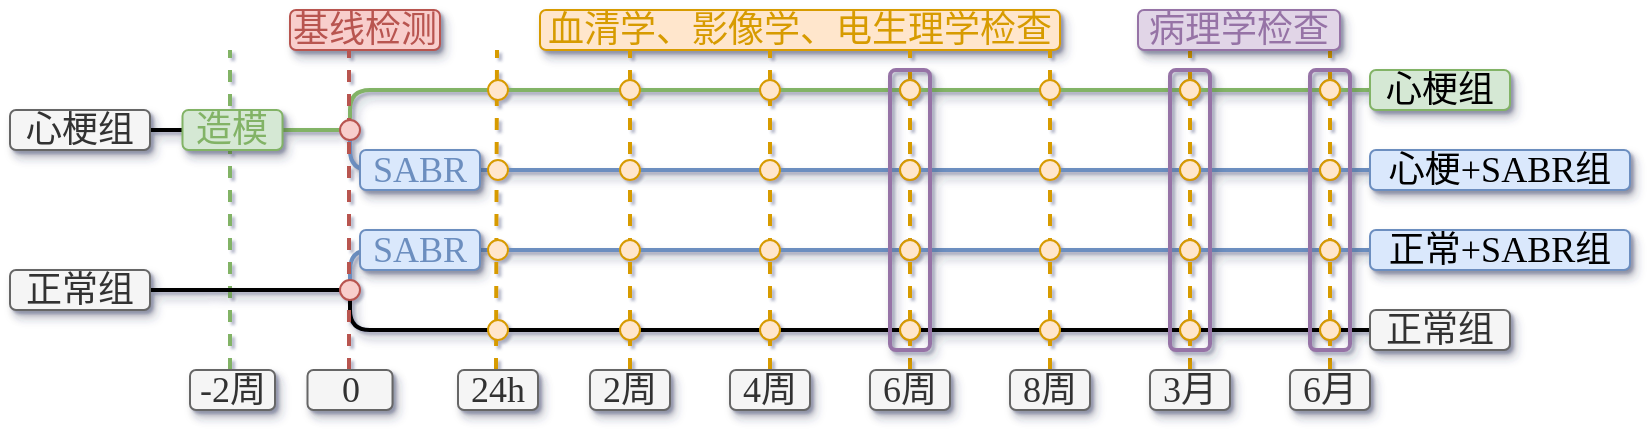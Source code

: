 <mxfile version="21.1.5" type="github">
  <diagram name="第 1 页" id="C_3h3VAVvYODB8KFkyO_">
    <mxGraphModel dx="1434" dy="738" grid="1" gridSize="10" guides="1" tooltips="1" connect="1" arrows="1" fold="1" page="1" pageScale="1" pageWidth="827" pageHeight="1169" math="0" shadow="1">
      <root>
        <mxCell id="0" />
        <mxCell id="1" parent="0" />
        <mxCell id="onbVBH6VORb0m2ybjFXg-235" value="" style="endArrow=none;dashed=1;html=1;rounded=0;fillColor=#d5e8d4;strokeColor=#82b366;strokeWidth=2;" edge="1" parent="1">
          <mxGeometry width="50" height="50" relative="1" as="geometry">
            <mxPoint x="280" y="400" as="sourcePoint" />
            <mxPoint x="280" y="240" as="targetPoint" />
          </mxGeometry>
        </mxCell>
        <mxCell id="onbVBH6VORb0m2ybjFXg-175" value="" style="endArrow=none;html=1;rounded=1;startArrow=none;startFill=0;endFill=0;fillColor=#dae8fc;strokeColor=#6c8ebf;strokeWidth=2;shadow=1;" edge="1" parent="1">
          <mxGeometry width="50" height="50" relative="1" as="geometry">
            <mxPoint x="340" y="360" as="sourcePoint" />
            <mxPoint x="850" y="340" as="targetPoint" />
            <Array as="points">
              <mxPoint x="340" y="340" />
            </Array>
          </mxGeometry>
        </mxCell>
        <mxCell id="onbVBH6VORb0m2ybjFXg-87" value="" style="endArrow=none;html=1;rounded=1;startArrow=none;startFill=0;endFill=0;fillColor=#d5e8d4;strokeColor=#82b366;strokeWidth=2;shadow=1;" edge="1" parent="1">
          <mxGeometry width="50" height="50" relative="1" as="geometry">
            <mxPoint x="340" y="280" as="sourcePoint" />
            <mxPoint x="850" y="260" as="targetPoint" />
            <Array as="points">
              <mxPoint x="340" y="260" />
            </Array>
          </mxGeometry>
        </mxCell>
        <mxCell id="onbVBH6VORb0m2ybjFXg-63" value="" style="endArrow=none;html=1;rounded=0;startArrow=none;startFill=0;endFill=0;fillColor=#d5e8d4;strokeColor=#82b366;strokeWidth=2;shadow=1;" edge="1" parent="1" source="onbVBH6VORb0m2ybjFXg-7" target="onbVBH6VORb0m2ybjFXg-61">
          <mxGeometry width="50" height="50" relative="1" as="geometry">
            <mxPoint x="270" y="280" as="sourcePoint" />
            <mxPoint x="340" y="280" as="targetPoint" />
          </mxGeometry>
        </mxCell>
        <mxCell id="onbVBH6VORb0m2ybjFXg-2" value="" style="endArrow=none;html=1;rounded=0;startArrow=none;startFill=0;endFill=0;strokeWidth=2;shadow=1;" edge="1" parent="1">
          <mxGeometry width="50" height="50" relative="1" as="geometry">
            <mxPoint x="240" y="280" as="sourcePoint" />
            <mxPoint x="270" y="280" as="targetPoint" />
          </mxGeometry>
        </mxCell>
        <mxCell id="onbVBH6VORb0m2ybjFXg-3" value="&lt;font style=&quot;font-size: 18px;&quot; face=&quot;LXGW WenKai&quot;&gt;心梗组&lt;/font&gt;" style="text;html=1;strokeColor=#666666;fillColor=#f5f5f5;align=center;verticalAlign=middle;whiteSpace=wrap;rounded=1;fontColor=#333333;shadow=1;" vertex="1" parent="1">
          <mxGeometry x="170" y="270" width="70" height="20" as="geometry" />
        </mxCell>
        <mxCell id="onbVBH6VORb0m2ybjFXg-4" value="" style="endArrow=none;html=1;rounded=0;startArrow=none;startFill=0;endFill=0;strokeWidth=2;shadow=1;" edge="1" parent="1">
          <mxGeometry width="50" height="50" relative="1" as="geometry">
            <mxPoint x="240" y="360" as="sourcePoint" />
            <mxPoint x="270" y="360" as="targetPoint" />
          </mxGeometry>
        </mxCell>
        <mxCell id="onbVBH6VORb0m2ybjFXg-5" value="&lt;font style=&quot;font-size: 18px;&quot; face=&quot;LXGW WenKai&quot;&gt;正常组&lt;/font&gt;" style="text;html=1;strokeColor=#666666;fillColor=#f5f5f5;align=center;verticalAlign=middle;whiteSpace=wrap;rounded=1;fontColor=#333333;shadow=1;" vertex="1" parent="1">
          <mxGeometry x="170" y="350" width="70" height="20" as="geometry" />
        </mxCell>
        <mxCell id="onbVBH6VORb0m2ybjFXg-10" value="" style="endArrow=none;html=1;rounded=0;startArrow=none;startFill=0;endFill=0;fillColor=#d5e8d4;strokeColor=#82b366;strokeWidth=2;" edge="1" parent="1" source="onbVBH6VORb0m2ybjFXg-61">
          <mxGeometry width="50" height="50" relative="1" as="geometry">
            <mxPoint x="200" y="280" as="sourcePoint" />
            <mxPoint x="340" y="280" as="targetPoint" />
          </mxGeometry>
        </mxCell>
        <mxCell id="onbVBH6VORb0m2ybjFXg-11" value="" style="endArrow=none;html=1;rounded=0;startArrow=none;startFill=0;endFill=0;fillColor=#d5e8d4;strokeColor=#000000;strokeWidth=2;shadow=1;" edge="1" parent="1">
          <mxGeometry width="50" height="50" relative="1" as="geometry">
            <mxPoint x="270" y="360" as="sourcePoint" />
            <mxPoint x="340" y="360" as="targetPoint" />
          </mxGeometry>
        </mxCell>
        <mxCell id="onbVBH6VORb0m2ybjFXg-20" value="&lt;font style=&quot;font-size: 18px;&quot; face=&quot;LXGW WenKai&quot;&gt;-2周&lt;/font&gt;" style="text;html=1;strokeColor=#666666;fillColor=#f5f5f5;align=center;verticalAlign=middle;whiteSpace=wrap;rounded=1;fontColor=#333333;shadow=1;" vertex="1" parent="1">
          <mxGeometry x="260" y="400" width="42.5" height="20" as="geometry" />
        </mxCell>
        <mxCell id="onbVBH6VORb0m2ybjFXg-22" value="&lt;font style=&quot;font-size: 18px;&quot; face=&quot;LXGW WenKai&quot; color=&quot;#b85450&quot;&gt;基线检测&lt;/font&gt;" style="text;html=1;strokeColor=#b85450;fillColor=#f8cecc;align=center;verticalAlign=middle;whiteSpace=wrap;rounded=1;shadow=1;" vertex="1" parent="1">
          <mxGeometry x="310" y="220" width="75" height="20" as="geometry" />
        </mxCell>
        <mxCell id="onbVBH6VORb0m2ybjFXg-15" value="" style="endArrow=none;html=1;rounded=1;startArrow=none;startFill=0;endFill=0;fillColor=#d5e8d4;strokeColor=#000000;strokeWidth=2;shadow=1;" edge="1" parent="1">
          <mxGeometry width="50" height="50" relative="1" as="geometry">
            <mxPoint x="340" y="360" as="sourcePoint" />
            <mxPoint x="850" y="380" as="targetPoint" />
            <Array as="points">
              <mxPoint x="340" y="380" />
            </Array>
          </mxGeometry>
        </mxCell>
        <mxCell id="onbVBH6VORb0m2ybjFXg-16" value="" style="endArrow=none;html=1;startArrow=none;startFill=0;endFill=0;fillColor=#d5e8d4;strokeColor=#6C8EBF;strokeWidth=2;rounded=1;shadow=1;" edge="1" parent="1">
          <mxGeometry width="50" height="50" relative="1" as="geometry">
            <mxPoint x="340" y="280" as="sourcePoint" />
            <mxPoint x="850" y="300" as="targetPoint" />
            <Array as="points">
              <mxPoint x="340" y="300" />
            </Array>
          </mxGeometry>
        </mxCell>
        <mxCell id="onbVBH6VORb0m2ybjFXg-23" value="&lt;font style=&quot;font-size: 18px;&quot; face=&quot;LXGW WenKai&quot; color=&quot;#d79b00&quot;&gt;血清学、影像学、电生理学检查&lt;/font&gt;" style="text;html=1;strokeColor=#d79b00;fillColor=#ffe6cc;align=center;verticalAlign=middle;whiteSpace=wrap;rounded=1;shadow=1;" vertex="1" parent="1">
          <mxGeometry x="435" y="220" width="260" height="20" as="geometry" />
        </mxCell>
        <mxCell id="onbVBH6VORb0m2ybjFXg-24" value="" style="endArrow=none;dashed=1;html=1;rounded=0;fillColor=#ffe6cc;strokeColor=#d79b00;strokeWidth=2;" edge="1" parent="1">
          <mxGeometry width="50" height="50" relative="1" as="geometry">
            <mxPoint x="413" y="400" as="sourcePoint" />
            <mxPoint x="413.5" y="240" as="targetPoint" />
          </mxGeometry>
        </mxCell>
        <mxCell id="onbVBH6VORb0m2ybjFXg-25" value="" style="endArrow=none;dashed=1;html=1;rounded=0;fillColor=#ffe6cc;strokeColor=#d79b00;strokeWidth=2;" edge="1" parent="1">
          <mxGeometry width="50" height="50" relative="1" as="geometry">
            <mxPoint x="480" y="400" as="sourcePoint" />
            <mxPoint x="480" y="240" as="targetPoint" />
          </mxGeometry>
        </mxCell>
        <mxCell id="onbVBH6VORb0m2ybjFXg-26" value="" style="endArrow=none;dashed=1;html=1;rounded=0;fillColor=#ffe6cc;strokeColor=#d79b00;strokeWidth=2;" edge="1" parent="1">
          <mxGeometry width="50" height="50" relative="1" as="geometry">
            <mxPoint x="550" y="400" as="sourcePoint" />
            <mxPoint x="550" y="240" as="targetPoint" />
          </mxGeometry>
        </mxCell>
        <mxCell id="onbVBH6VORb0m2ybjFXg-27" value="" style="endArrow=none;dashed=1;html=1;rounded=0;fillColor=#ffe6cc;strokeColor=#d79b00;strokeWidth=2;" edge="1" parent="1">
          <mxGeometry width="50" height="50" relative="1" as="geometry">
            <mxPoint x="620" y="400" as="sourcePoint" />
            <mxPoint x="620" y="240" as="targetPoint" />
          </mxGeometry>
        </mxCell>
        <mxCell id="onbVBH6VORb0m2ybjFXg-28" value="" style="endArrow=none;dashed=1;html=1;rounded=0;fillColor=#ffe6cc;strokeColor=#d79b00;strokeWidth=2;" edge="1" parent="1">
          <mxGeometry width="50" height="50" relative="1" as="geometry">
            <mxPoint x="690" y="400" as="sourcePoint" />
            <mxPoint x="690" y="240" as="targetPoint" />
          </mxGeometry>
        </mxCell>
        <mxCell id="onbVBH6VORb0m2ybjFXg-29" value="" style="endArrow=none;dashed=1;html=1;rounded=0;fillColor=#ffe6cc;strokeColor=#d79b00;strokeWidth=2;" edge="1" parent="1">
          <mxGeometry width="50" height="50" relative="1" as="geometry">
            <mxPoint x="760" y="400" as="sourcePoint" />
            <mxPoint x="760" y="240" as="targetPoint" />
          </mxGeometry>
        </mxCell>
        <mxCell id="onbVBH6VORb0m2ybjFXg-31" value="&lt;font style=&quot;font-size: 18px;&quot; face=&quot;LXGW WenKai&quot;&gt;24h&lt;/font&gt;" style="text;html=1;strokeColor=#666666;fillColor=#f5f5f5;align=center;verticalAlign=middle;whiteSpace=wrap;rounded=1;fontColor=#333333;shadow=1;" vertex="1" parent="1">
          <mxGeometry x="394" y="400" width="40" height="20" as="geometry" />
        </mxCell>
        <mxCell id="onbVBH6VORb0m2ybjFXg-32" value="&lt;font style=&quot;font-size: 18px;&quot; face=&quot;LXGW WenKai&quot;&gt;2周&lt;/font&gt;" style="text;html=1;strokeColor=#666666;fillColor=#f5f5f5;align=center;verticalAlign=middle;whiteSpace=wrap;rounded=1;fontColor=#333333;shadow=1;" vertex="1" parent="1">
          <mxGeometry x="460" y="400" width="40" height="20" as="geometry" />
        </mxCell>
        <mxCell id="onbVBH6VORb0m2ybjFXg-33" value="&lt;font style=&quot;font-size: 18px;&quot; face=&quot;LXGW WenKai&quot;&gt;4周&lt;/font&gt;" style="text;html=1;strokeColor=#666666;fillColor=#f5f5f5;align=center;verticalAlign=middle;whiteSpace=wrap;rounded=1;fontColor=#333333;shadow=1;" vertex="1" parent="1">
          <mxGeometry x="530" y="400" width="40" height="20" as="geometry" />
        </mxCell>
        <mxCell id="onbVBH6VORb0m2ybjFXg-34" value="&lt;font style=&quot;font-size: 18px;&quot; face=&quot;LXGW WenKai&quot;&gt;6周&lt;/font&gt;" style="text;html=1;strokeColor=#666666;fillColor=#f5f5f5;align=center;verticalAlign=middle;whiteSpace=wrap;rounded=1;fontColor=#333333;shadow=1;" vertex="1" parent="1">
          <mxGeometry x="600" y="400" width="40" height="20" as="geometry" />
        </mxCell>
        <mxCell id="onbVBH6VORb0m2ybjFXg-35" value="&lt;font style=&quot;font-size: 18px;&quot; face=&quot;LXGW WenKai&quot;&gt;8周&lt;/font&gt;" style="text;html=1;strokeColor=#666666;fillColor=#f5f5f5;align=center;verticalAlign=middle;whiteSpace=wrap;rounded=1;fontColor=#333333;shadow=1;" vertex="1" parent="1">
          <mxGeometry x="670" y="400" width="40" height="20" as="geometry" />
        </mxCell>
        <mxCell id="onbVBH6VORb0m2ybjFXg-36" value="" style="endArrow=none;dashed=1;html=1;rounded=0;fillColor=#ffe6cc;strokeColor=#d79b00;strokeWidth=2;" edge="1" parent="1">
          <mxGeometry width="50" height="50" relative="1" as="geometry">
            <mxPoint x="830" y="400" as="sourcePoint" />
            <mxPoint x="830" y="240" as="targetPoint" />
          </mxGeometry>
        </mxCell>
        <mxCell id="onbVBH6VORb0m2ybjFXg-38" value="&lt;font style=&quot;font-size: 18px;&quot; face=&quot;LXGW WenKai&quot;&gt;3月&lt;/font&gt;" style="text;html=1;strokeColor=#666666;fillColor=#f5f5f5;align=center;verticalAlign=middle;whiteSpace=wrap;rounded=1;fontColor=#333333;shadow=1;" vertex="1" parent="1">
          <mxGeometry x="740" y="400" width="40" height="20" as="geometry" />
        </mxCell>
        <mxCell id="onbVBH6VORb0m2ybjFXg-39" value="&lt;font style=&quot;font-size: 18px;&quot; face=&quot;LXGW WenKai&quot;&gt;6月&lt;/font&gt;" style="text;html=1;strokeColor=#666666;fillColor=#f5f5f5;align=center;verticalAlign=middle;whiteSpace=wrap;rounded=1;fontColor=#333333;shadow=1;" vertex="1" parent="1">
          <mxGeometry x="810" y="400" width="40" height="20" as="geometry" />
        </mxCell>
        <mxCell id="onbVBH6VORb0m2ybjFXg-40" value="" style="rounded=1;whiteSpace=wrap;html=1;fillColor=none;strokeColor=#9673a6;strokeWidth=2;shadow=1;" vertex="1" parent="1">
          <mxGeometry x="610" y="250" width="20" height="140" as="geometry" />
        </mxCell>
        <mxCell id="onbVBH6VORb0m2ybjFXg-45" value="" style="rounded=1;whiteSpace=wrap;html=1;fillColor=none;strokeColor=#9673a6;strokeWidth=2;glass=0;shadow=1;" vertex="1" parent="1">
          <mxGeometry x="750" y="250" width="20" height="140" as="geometry" />
        </mxCell>
        <mxCell id="onbVBH6VORb0m2ybjFXg-46" value="" style="rounded=1;whiteSpace=wrap;html=1;fillColor=none;strokeColor=#9673a6;strokeWidth=2;shadow=1;" vertex="1" parent="1">
          <mxGeometry x="820" y="250" width="20" height="140" as="geometry" />
        </mxCell>
        <mxCell id="onbVBH6VORb0m2ybjFXg-49" value="&lt;font color=&quot;#9673a6&quot; style=&quot;font-size: 18px;&quot; face=&quot;LXGW WenKai&quot;&gt;病理学检查&lt;/font&gt;" style="text;html=1;strokeColor=#9673a6;fillColor=#e1d5e7;align=center;verticalAlign=middle;whiteSpace=wrap;rounded=1;shadow=1;" vertex="1" parent="1">
          <mxGeometry x="734" y="220" width="101" height="20" as="geometry" />
        </mxCell>
        <mxCell id="onbVBH6VORb0m2ybjFXg-57" value="" style="endArrow=none;dashed=1;html=1;rounded=0;fillColor=#f8cecc;strokeColor=#b85450;strokeWidth=2;" edge="1" parent="1">
          <mxGeometry width="50" height="50" relative="1" as="geometry">
            <mxPoint x="339.5" y="400" as="sourcePoint" />
            <mxPoint x="339.5" y="240" as="targetPoint" />
          </mxGeometry>
        </mxCell>
        <mxCell id="onbVBH6VORb0m2ybjFXg-61" value="" style="ellipse;whiteSpace=wrap;html=1;aspect=fixed;fillColor=#f8cecc;strokeColor=#b85450;" vertex="1" parent="1">
          <mxGeometry x="335" y="275" width="10" height="10" as="geometry" />
        </mxCell>
        <mxCell id="onbVBH6VORb0m2ybjFXg-65" value="" style="endArrow=none;html=1;rounded=0;startArrow=none;startFill=0;endFill=0;fillColor=#dae8fc;strokeColor=#6c8ebf;strokeWidth=2;" edge="1" parent="1" target="onbVBH6VORb0m2ybjFXg-64">
          <mxGeometry width="50" height="50" relative="1" as="geometry">
            <mxPoint x="340" y="360" as="sourcePoint" />
            <mxPoint x="850" y="340" as="targetPoint" />
            <Array as="points" />
          </mxGeometry>
        </mxCell>
        <mxCell id="onbVBH6VORb0m2ybjFXg-64" value="" style="ellipse;whiteSpace=wrap;html=1;aspect=fixed;fillColor=#f8cecc;strokeColor=#b85450;" vertex="1" parent="1">
          <mxGeometry x="335" y="355" width="10" height="10" as="geometry" />
        </mxCell>
        <mxCell id="onbVBH6VORb0m2ybjFXg-67" value="" style="ellipse;whiteSpace=wrap;html=1;aspect=fixed;fillColor=#e1d5e7;strokeColor=#9673a6;" vertex="1" parent="1">
          <mxGeometry x="825" y="375" width="10" height="10" as="geometry" />
        </mxCell>
        <mxCell id="onbVBH6VORb0m2ybjFXg-68" value="" style="ellipse;whiteSpace=wrap;html=1;aspect=fixed;fillColor=#e1d5e7;strokeColor=#9673a6;" vertex="1" parent="1">
          <mxGeometry x="825" y="335" width="10" height="10" as="geometry" />
        </mxCell>
        <mxCell id="onbVBH6VORb0m2ybjFXg-69" value="" style="ellipse;whiteSpace=wrap;html=1;aspect=fixed;fillColor=#e1d5e7;strokeColor=#9673a6;" vertex="1" parent="1">
          <mxGeometry x="825" y="295" width="10" height="10" as="geometry" />
        </mxCell>
        <mxCell id="onbVBH6VORb0m2ybjFXg-70" value="" style="ellipse;whiteSpace=wrap;html=1;aspect=fixed;fillColor=#e1d5e7;strokeColor=#9673a6;" vertex="1" parent="1">
          <mxGeometry x="825" y="255" width="10" height="10" as="geometry" />
        </mxCell>
        <mxCell id="onbVBH6VORb0m2ybjFXg-71" value="" style="ellipse;whiteSpace=wrap;html=1;aspect=fixed;fillColor=#e1d5e7;strokeColor=#9673a6;" vertex="1" parent="1">
          <mxGeometry x="755" y="375" width="10" height="10" as="geometry" />
        </mxCell>
        <mxCell id="onbVBH6VORb0m2ybjFXg-72" value="" style="ellipse;whiteSpace=wrap;html=1;aspect=fixed;fillColor=#e1d5e7;strokeColor=#9673a6;" vertex="1" parent="1">
          <mxGeometry x="755" y="335" width="10" height="10" as="geometry" />
        </mxCell>
        <mxCell id="onbVBH6VORb0m2ybjFXg-73" value="" style="ellipse;whiteSpace=wrap;html=1;aspect=fixed;fillColor=#e1d5e7;strokeColor=#9673a6;" vertex="1" parent="1">
          <mxGeometry x="755" y="295" width="10" height="10" as="geometry" />
        </mxCell>
        <mxCell id="onbVBH6VORb0m2ybjFXg-75" value="" style="ellipse;whiteSpace=wrap;html=1;aspect=fixed;fillColor=#e1d5e7;strokeColor=#9673a6;" vertex="1" parent="1">
          <mxGeometry x="615" y="375" width="10" height="10" as="geometry" />
        </mxCell>
        <mxCell id="onbVBH6VORb0m2ybjFXg-76" value="" style="ellipse;whiteSpace=wrap;html=1;aspect=fixed;fillColor=#e1d5e7;strokeColor=#9673a6;" vertex="1" parent="1">
          <mxGeometry x="615" y="335" width="10" height="10" as="geometry" />
        </mxCell>
        <mxCell id="onbVBH6VORb0m2ybjFXg-77" value="" style="ellipse;whiteSpace=wrap;html=1;aspect=fixed;fillColor=#e1d5e7;strokeColor=#9673a6;" vertex="1" parent="1">
          <mxGeometry x="615" y="295" width="10" height="10" as="geometry" />
        </mxCell>
        <mxCell id="onbVBH6VORb0m2ybjFXg-78" value="" style="ellipse;whiteSpace=wrap;html=1;aspect=fixed;fillColor=#e1d5e7;strokeColor=#9673a6;" vertex="1" parent="1">
          <mxGeometry x="615" y="255" width="10" height="10" as="geometry" />
        </mxCell>
        <mxCell id="onbVBH6VORb0m2ybjFXg-74" value="" style="ellipse;whiteSpace=wrap;html=1;aspect=fixed;fillColor=#e1d5e7;strokeColor=#9673a6;" vertex="1" parent="1">
          <mxGeometry x="755" y="255" width="10" height="10" as="geometry" />
        </mxCell>
        <mxCell id="onbVBH6VORb0m2ybjFXg-83" value="&lt;font style=&quot;font-size: 18px;&quot; face=&quot;LXGW WenKai&quot;&gt;心梗组&lt;/font&gt;" style="text;html=1;strokeColor=#82b366;fillColor=#d5e8d4;align=center;verticalAlign=middle;whiteSpace=wrap;rounded=1;shadow=1;" vertex="1" parent="1">
          <mxGeometry x="850" y="250" width="70" height="20" as="geometry" />
        </mxCell>
        <mxCell id="onbVBH6VORb0m2ybjFXg-84" value="&lt;font style=&quot;font-size: 18px;&quot; face=&quot;LXGW WenKai&quot;&gt;正常组&lt;/font&gt;" style="text;html=1;strokeColor=#666666;fillColor=#f5f5f5;align=center;verticalAlign=middle;whiteSpace=wrap;rounded=1;fontColor=#333333;shadow=1;" vertex="1" parent="1">
          <mxGeometry x="850" y="370" width="70" height="20" as="geometry" />
        </mxCell>
        <mxCell id="onbVBH6VORb0m2ybjFXg-85" value="&lt;font style=&quot;font-size: 18px;&quot; face=&quot;LXGW WenKai&quot;&gt;心梗+SABR组&lt;/font&gt;" style="text;html=1;strokeColor=#6c8ebf;fillColor=#dae8fc;align=center;verticalAlign=middle;whiteSpace=wrap;rounded=1;shadow=1;" vertex="1" parent="1">
          <mxGeometry x="850" y="290" width="130" height="20" as="geometry" />
        </mxCell>
        <mxCell id="onbVBH6VORb0m2ybjFXg-86" value="&lt;font style=&quot;font-size: 18px;&quot; face=&quot;LXGW WenKai&quot;&gt;正常+SABR组&lt;/font&gt;" style="text;html=1;strokeColor=#6c8ebf;fillColor=#dae8fc;align=center;verticalAlign=middle;whiteSpace=wrap;rounded=1;shadow=1;" vertex="1" parent="1">
          <mxGeometry x="850" y="330" width="130" height="20" as="geometry" />
        </mxCell>
        <mxCell id="onbVBH6VORb0m2ybjFXg-156" value="&lt;font color=&quot;#6c8ebf&quot; style=&quot;font-size: 18px;&quot; face=&quot;LXGW WenKai&quot;&gt;SABR&lt;/font&gt;" style="text;html=1;strokeColor=#6c8ebf;fillColor=#dae8fc;align=center;verticalAlign=middle;whiteSpace=wrap;rounded=1;shadow=1;" vertex="1" parent="1">
          <mxGeometry x="345" y="290" width="60" height="20" as="geometry" />
        </mxCell>
        <mxCell id="onbVBH6VORb0m2ybjFXg-163" value="&lt;font color=&quot;#6c8ebf&quot; style=&quot;font-size: 18px;&quot; face=&quot;LXGW WenKai&quot;&gt;SABR&lt;/font&gt;" style="text;html=1;strokeColor=#6c8ebf;fillColor=#dae8fc;align=center;verticalAlign=middle;whiteSpace=wrap;rounded=1;shadow=1;" vertex="1" parent="1">
          <mxGeometry x="345" y="330" width="60" height="20" as="geometry" />
        </mxCell>
        <mxCell id="onbVBH6VORb0m2ybjFXg-199" value="" style="group" vertex="1" connectable="0" parent="1">
          <mxGeometry x="409" y="255" width="10" height="130" as="geometry" />
        </mxCell>
        <mxCell id="onbVBH6VORb0m2ybjFXg-177" value="" style="ellipse;whiteSpace=wrap;html=1;aspect=fixed;fillColor=#ffe6cc;strokeColor=#d79b00;" vertex="1" parent="onbVBH6VORb0m2ybjFXg-199">
          <mxGeometry width="10" height="10" as="geometry" />
        </mxCell>
        <mxCell id="onbVBH6VORb0m2ybjFXg-181" value="" style="ellipse;whiteSpace=wrap;html=1;aspect=fixed;fillColor=#ffe6cc;strokeColor=#d79b00;" vertex="1" parent="onbVBH6VORb0m2ybjFXg-199">
          <mxGeometry y="40" width="10" height="10" as="geometry" />
        </mxCell>
        <mxCell id="onbVBH6VORb0m2ybjFXg-182" value="" style="ellipse;whiteSpace=wrap;html=1;aspect=fixed;fillColor=#ffe6cc;strokeColor=#d79b00;" vertex="1" parent="onbVBH6VORb0m2ybjFXg-199">
          <mxGeometry y="80" width="10" height="10" as="geometry" />
        </mxCell>
        <mxCell id="onbVBH6VORb0m2ybjFXg-183" value="" style="ellipse;whiteSpace=wrap;html=1;aspect=fixed;fillColor=#ffe6cc;strokeColor=#d79b00;" vertex="1" parent="onbVBH6VORb0m2ybjFXg-199">
          <mxGeometry y="120" width="10" height="10" as="geometry" />
        </mxCell>
        <mxCell id="onbVBH6VORb0m2ybjFXg-201" value="" style="group" vertex="1" connectable="0" parent="1">
          <mxGeometry x="475" y="255" width="10" height="130" as="geometry" />
        </mxCell>
        <mxCell id="onbVBH6VORb0m2ybjFXg-202" value="" style="ellipse;whiteSpace=wrap;html=1;aspect=fixed;fillColor=#ffe6cc;strokeColor=#d79b00;" vertex="1" parent="onbVBH6VORb0m2ybjFXg-201">
          <mxGeometry width="10" height="10" as="geometry" />
        </mxCell>
        <mxCell id="onbVBH6VORb0m2ybjFXg-203" value="" style="ellipse;whiteSpace=wrap;html=1;aspect=fixed;fillColor=#ffe6cc;strokeColor=#d79b00;" vertex="1" parent="onbVBH6VORb0m2ybjFXg-201">
          <mxGeometry y="40" width="10" height="10" as="geometry" />
        </mxCell>
        <mxCell id="onbVBH6VORb0m2ybjFXg-204" value="" style="ellipse;whiteSpace=wrap;html=1;aspect=fixed;fillColor=#ffe6cc;strokeColor=#d79b00;" vertex="1" parent="onbVBH6VORb0m2ybjFXg-201">
          <mxGeometry y="80" width="10" height="10" as="geometry" />
        </mxCell>
        <mxCell id="onbVBH6VORb0m2ybjFXg-205" value="" style="ellipse;whiteSpace=wrap;html=1;aspect=fixed;fillColor=#ffe6cc;strokeColor=#d79b00;" vertex="1" parent="onbVBH6VORb0m2ybjFXg-201">
          <mxGeometry y="120" width="10" height="10" as="geometry" />
        </mxCell>
        <mxCell id="onbVBH6VORb0m2ybjFXg-206" value="" style="group" vertex="1" connectable="0" parent="1">
          <mxGeometry x="545" y="255" width="10" height="130" as="geometry" />
        </mxCell>
        <mxCell id="onbVBH6VORb0m2ybjFXg-207" value="" style="ellipse;whiteSpace=wrap;html=1;aspect=fixed;fillColor=#ffe6cc;strokeColor=#d79b00;" vertex="1" parent="onbVBH6VORb0m2ybjFXg-206">
          <mxGeometry width="10" height="10" as="geometry" />
        </mxCell>
        <mxCell id="onbVBH6VORb0m2ybjFXg-208" value="" style="ellipse;whiteSpace=wrap;html=1;aspect=fixed;fillColor=#ffe6cc;strokeColor=#d79b00;" vertex="1" parent="onbVBH6VORb0m2ybjFXg-206">
          <mxGeometry y="40" width="10" height="10" as="geometry" />
        </mxCell>
        <mxCell id="onbVBH6VORb0m2ybjFXg-209" value="" style="ellipse;whiteSpace=wrap;html=1;aspect=fixed;fillColor=#ffe6cc;strokeColor=#d79b00;" vertex="1" parent="onbVBH6VORb0m2ybjFXg-206">
          <mxGeometry y="80" width="10" height="10" as="geometry" />
        </mxCell>
        <mxCell id="onbVBH6VORb0m2ybjFXg-210" value="" style="ellipse;whiteSpace=wrap;html=1;aspect=fixed;fillColor=#ffe6cc;strokeColor=#d79b00;" vertex="1" parent="onbVBH6VORb0m2ybjFXg-206">
          <mxGeometry y="120" width="10" height="10" as="geometry" />
        </mxCell>
        <mxCell id="onbVBH6VORb0m2ybjFXg-211" value="" style="group" vertex="1" connectable="0" parent="1">
          <mxGeometry x="615" y="255" width="10" height="130" as="geometry" />
        </mxCell>
        <mxCell id="onbVBH6VORb0m2ybjFXg-212" value="" style="ellipse;whiteSpace=wrap;html=1;aspect=fixed;fillColor=#ffe6cc;strokeColor=#d79b00;" vertex="1" parent="onbVBH6VORb0m2ybjFXg-211">
          <mxGeometry width="10" height="10" as="geometry" />
        </mxCell>
        <mxCell id="onbVBH6VORb0m2ybjFXg-213" value="" style="ellipse;whiteSpace=wrap;html=1;aspect=fixed;fillColor=#ffe6cc;strokeColor=#d79b00;" vertex="1" parent="onbVBH6VORb0m2ybjFXg-211">
          <mxGeometry y="40" width="10" height="10" as="geometry" />
        </mxCell>
        <mxCell id="onbVBH6VORb0m2ybjFXg-214" value="" style="ellipse;whiteSpace=wrap;html=1;aspect=fixed;fillColor=#ffe6cc;strokeColor=#d79b00;" vertex="1" parent="onbVBH6VORb0m2ybjFXg-211">
          <mxGeometry y="80" width="10" height="10" as="geometry" />
        </mxCell>
        <mxCell id="onbVBH6VORb0m2ybjFXg-215" value="" style="ellipse;whiteSpace=wrap;html=1;aspect=fixed;fillColor=#ffe6cc;strokeColor=#d79b00;" vertex="1" parent="onbVBH6VORb0m2ybjFXg-211">
          <mxGeometry y="120" width="10" height="10" as="geometry" />
        </mxCell>
        <mxCell id="onbVBH6VORb0m2ybjFXg-216" value="" style="group" vertex="1" connectable="0" parent="1">
          <mxGeometry x="685" y="255" width="10" height="130" as="geometry" />
        </mxCell>
        <mxCell id="onbVBH6VORb0m2ybjFXg-217" value="" style="ellipse;whiteSpace=wrap;html=1;aspect=fixed;fillColor=#ffe6cc;strokeColor=#d79b00;" vertex="1" parent="onbVBH6VORb0m2ybjFXg-216">
          <mxGeometry width="10" height="10" as="geometry" />
        </mxCell>
        <mxCell id="onbVBH6VORb0m2ybjFXg-218" value="" style="ellipse;whiteSpace=wrap;html=1;aspect=fixed;fillColor=#ffe6cc;strokeColor=#d79b00;" vertex="1" parent="onbVBH6VORb0m2ybjFXg-216">
          <mxGeometry y="40" width="10" height="10" as="geometry" />
        </mxCell>
        <mxCell id="onbVBH6VORb0m2ybjFXg-219" value="" style="ellipse;whiteSpace=wrap;html=1;aspect=fixed;fillColor=#ffe6cc;strokeColor=#d79b00;" vertex="1" parent="onbVBH6VORb0m2ybjFXg-216">
          <mxGeometry y="80" width="10" height="10" as="geometry" />
        </mxCell>
        <mxCell id="onbVBH6VORb0m2ybjFXg-220" value="" style="ellipse;whiteSpace=wrap;html=1;aspect=fixed;fillColor=#ffe6cc;strokeColor=#d79b00;" vertex="1" parent="onbVBH6VORb0m2ybjFXg-216">
          <mxGeometry y="120" width="10" height="10" as="geometry" />
        </mxCell>
        <mxCell id="onbVBH6VORb0m2ybjFXg-221" value="" style="group" vertex="1" connectable="0" parent="1">
          <mxGeometry x="755" y="255" width="10" height="130" as="geometry" />
        </mxCell>
        <mxCell id="onbVBH6VORb0m2ybjFXg-222" value="" style="ellipse;whiteSpace=wrap;html=1;aspect=fixed;fillColor=#ffe6cc;strokeColor=#d79b00;" vertex="1" parent="onbVBH6VORb0m2ybjFXg-221">
          <mxGeometry width="10" height="10" as="geometry" />
        </mxCell>
        <mxCell id="onbVBH6VORb0m2ybjFXg-223" value="" style="ellipse;whiteSpace=wrap;html=1;aspect=fixed;fillColor=#ffe6cc;strokeColor=#d79b00;" vertex="1" parent="onbVBH6VORb0m2ybjFXg-221">
          <mxGeometry y="40" width="10" height="10" as="geometry" />
        </mxCell>
        <mxCell id="onbVBH6VORb0m2ybjFXg-224" value="" style="ellipse;whiteSpace=wrap;html=1;aspect=fixed;fillColor=#ffe6cc;strokeColor=#d79b00;" vertex="1" parent="onbVBH6VORb0m2ybjFXg-221">
          <mxGeometry y="80" width="10" height="10" as="geometry" />
        </mxCell>
        <mxCell id="onbVBH6VORb0m2ybjFXg-225" value="" style="ellipse;whiteSpace=wrap;html=1;aspect=fixed;fillColor=#ffe6cc;strokeColor=#d79b00;" vertex="1" parent="onbVBH6VORb0m2ybjFXg-221">
          <mxGeometry y="120" width="10" height="10" as="geometry" />
        </mxCell>
        <mxCell id="onbVBH6VORb0m2ybjFXg-226" value="" style="group" vertex="1" connectable="0" parent="1">
          <mxGeometry x="825" y="255" width="10" height="130" as="geometry" />
        </mxCell>
        <mxCell id="onbVBH6VORb0m2ybjFXg-227" value="" style="ellipse;whiteSpace=wrap;html=1;aspect=fixed;fillColor=#ffe6cc;strokeColor=#d79b00;" vertex="1" parent="onbVBH6VORb0m2ybjFXg-226">
          <mxGeometry width="10" height="10" as="geometry" />
        </mxCell>
        <mxCell id="onbVBH6VORb0m2ybjFXg-228" value="" style="ellipse;whiteSpace=wrap;html=1;aspect=fixed;fillColor=#ffe6cc;strokeColor=#d79b00;" vertex="1" parent="onbVBH6VORb0m2ybjFXg-226">
          <mxGeometry y="40" width="10" height="10" as="geometry" />
        </mxCell>
        <mxCell id="onbVBH6VORb0m2ybjFXg-229" value="" style="ellipse;whiteSpace=wrap;html=1;aspect=fixed;fillColor=#ffe6cc;strokeColor=#d79b00;" vertex="1" parent="onbVBH6VORb0m2ybjFXg-226">
          <mxGeometry y="80" width="10" height="10" as="geometry" />
        </mxCell>
        <mxCell id="onbVBH6VORb0m2ybjFXg-230" value="" style="ellipse;whiteSpace=wrap;html=1;aspect=fixed;fillColor=#ffe6cc;strokeColor=#d79b00;" vertex="1" parent="onbVBH6VORb0m2ybjFXg-226">
          <mxGeometry y="120" width="10" height="10" as="geometry" />
        </mxCell>
        <mxCell id="onbVBH6VORb0m2ybjFXg-232" value="&lt;font style=&quot;font-size: 18px;&quot; face=&quot;LXGW WenKai&quot;&gt;0&lt;/font&gt;" style="text;html=1;strokeColor=#666666;fillColor=#f5f5f5;align=center;verticalAlign=middle;whiteSpace=wrap;rounded=1;fontColor=#333333;shadow=1;" vertex="1" parent="1">
          <mxGeometry x="318.75" y="400" width="42.5" height="20" as="geometry" />
        </mxCell>
        <mxCell id="onbVBH6VORb0m2ybjFXg-233" value="" style="endArrow=none;html=1;rounded=0;startArrow=none;startFill=0;endFill=0;fillColor=#d5e8d4;strokeColor=#82b366;strokeWidth=2;shadow=1;" edge="1" parent="1" target="onbVBH6VORb0m2ybjFXg-7">
          <mxGeometry width="50" height="50" relative="1" as="geometry">
            <mxPoint x="270" y="280" as="sourcePoint" />
            <mxPoint x="335" y="280" as="targetPoint" />
          </mxGeometry>
        </mxCell>
        <mxCell id="onbVBH6VORb0m2ybjFXg-7" value="&lt;font color=&quot;#82b366&quot; style=&quot;font-size: 18px;&quot; face=&quot;LXGW WenKai&quot;&gt;造模&lt;/font&gt;" style="text;html=1;strokeColor=#82b366;fillColor=#d5e8d4;align=center;verticalAlign=middle;whiteSpace=wrap;rounded=1;shadow=1;" vertex="1" parent="1">
          <mxGeometry x="256.25" y="270" width="50" height="20" as="geometry" />
        </mxCell>
      </root>
    </mxGraphModel>
  </diagram>
</mxfile>
